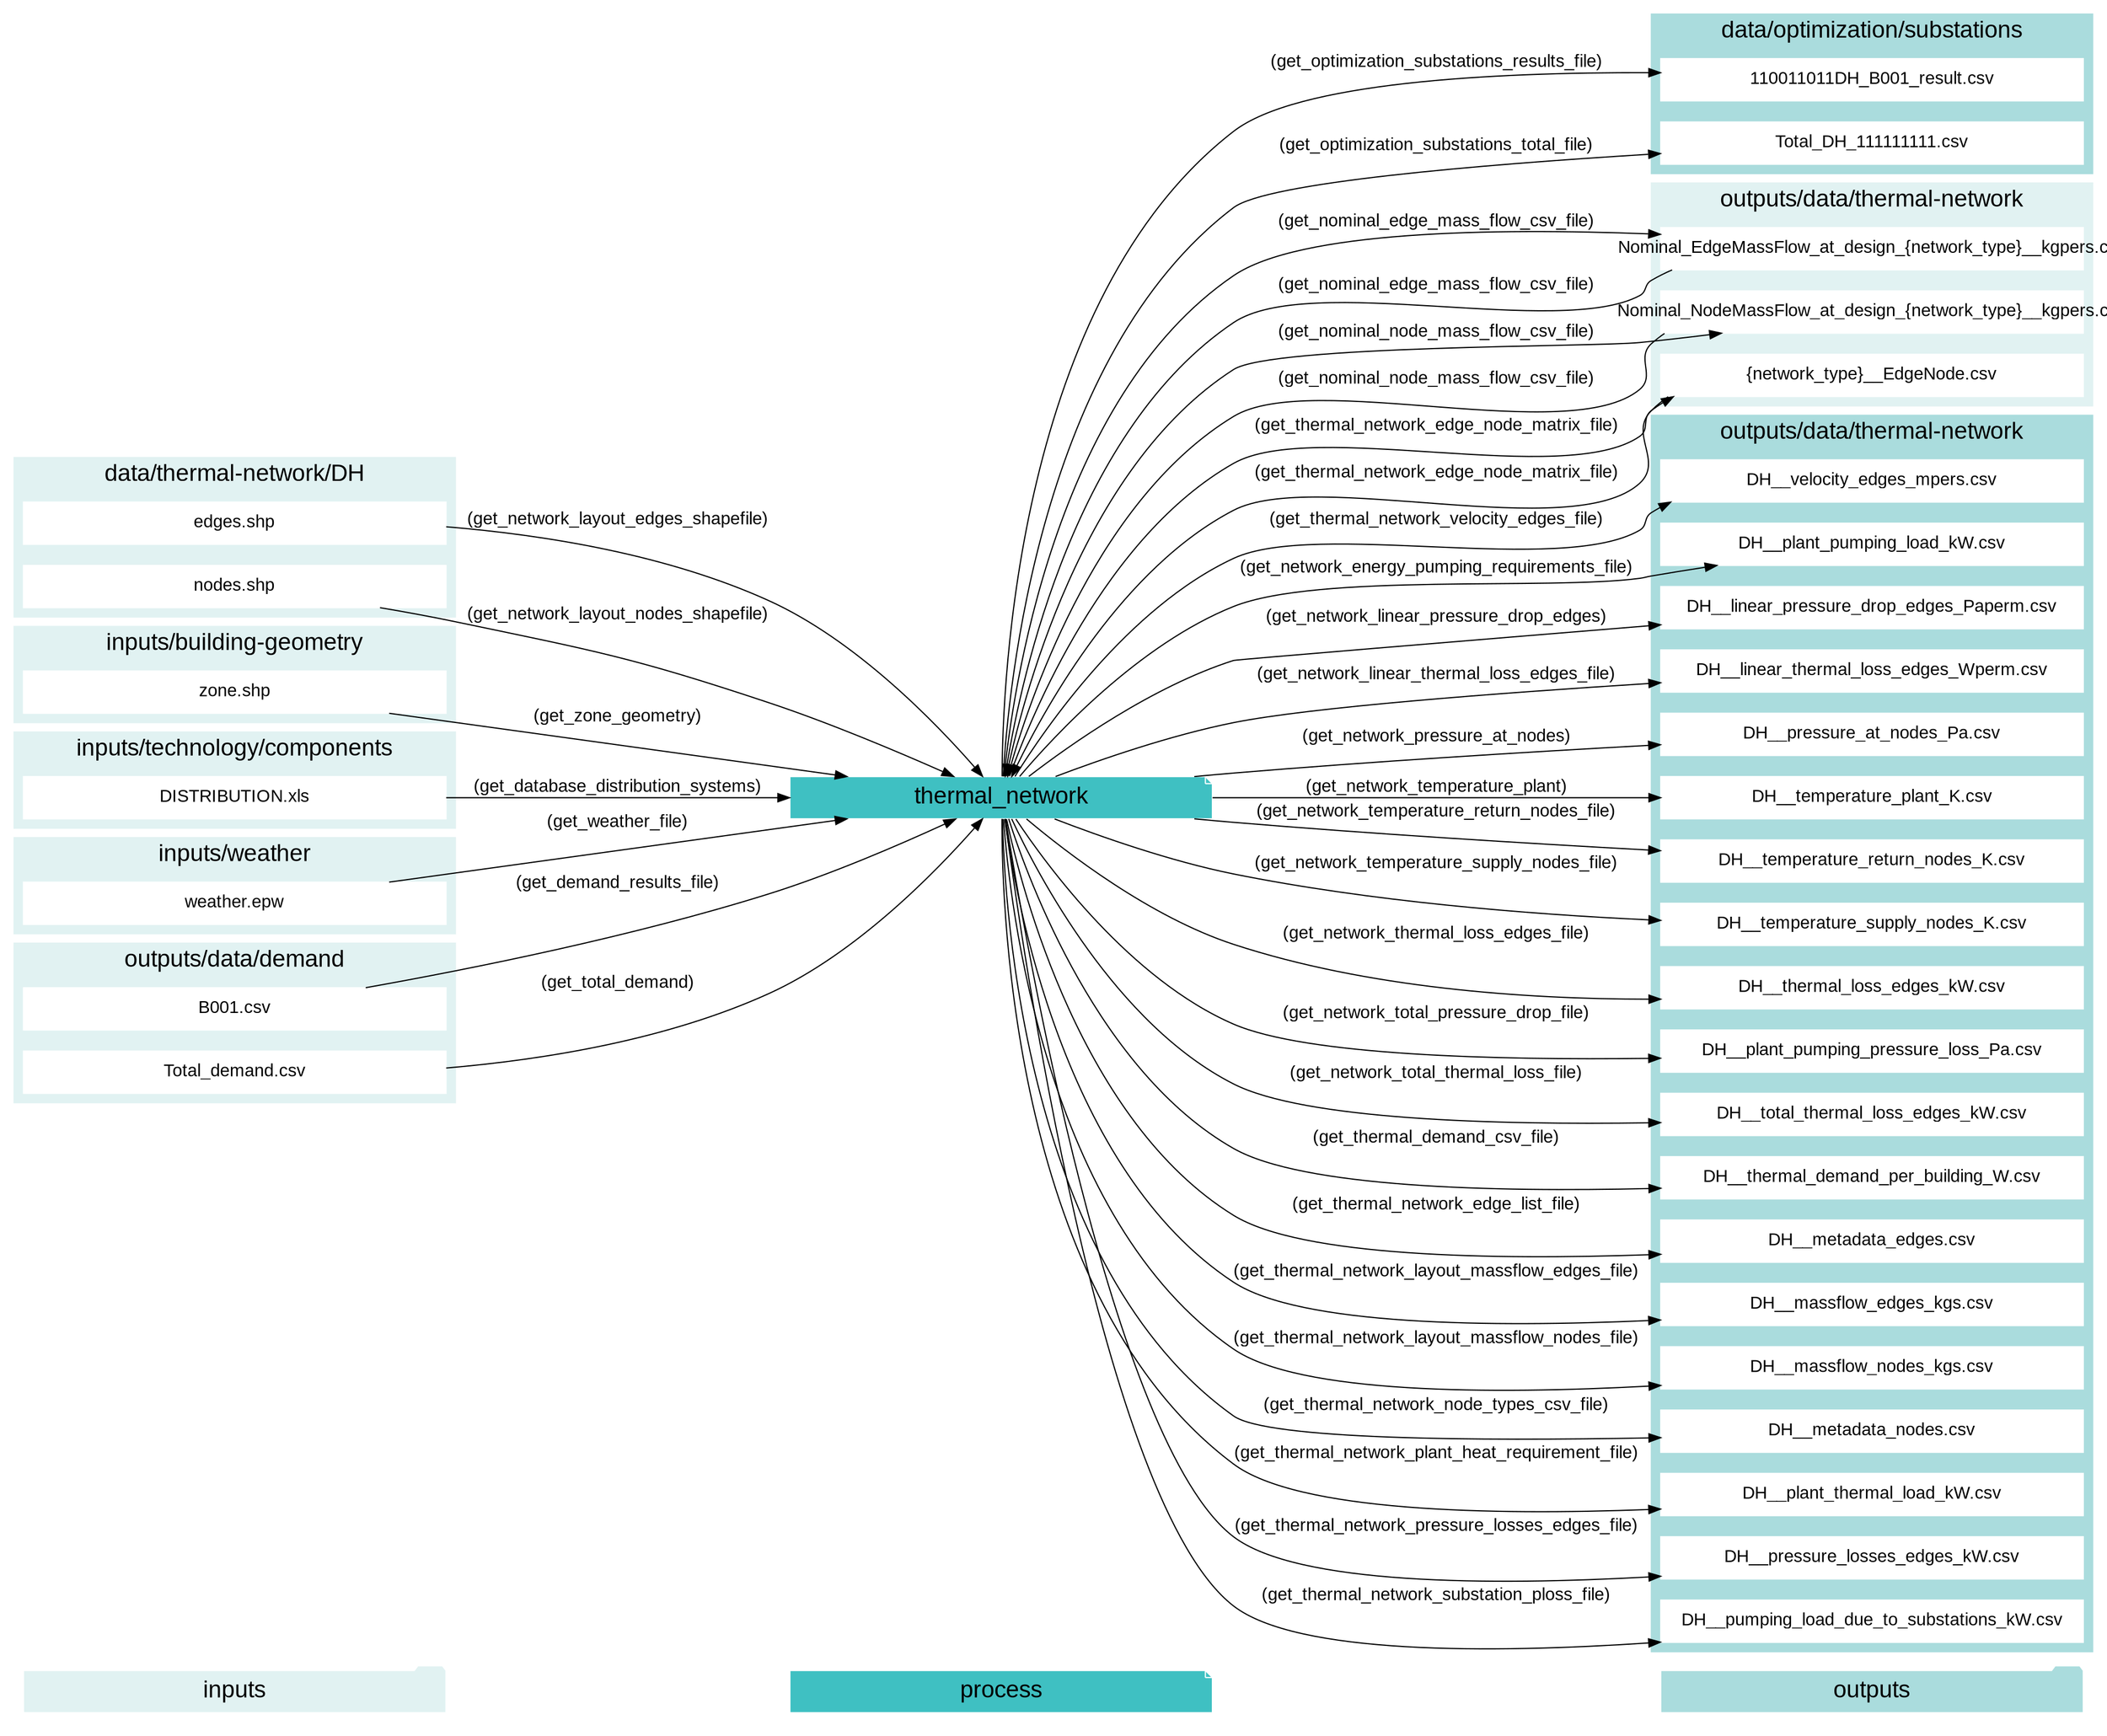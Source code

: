 digraph thermal_network {
    rankdir="LR";
    graph [overlap=false, fontname=arial];
    node [shape=box, style=filled, color=white, fontsize=15, fontname=arial, fixedsize=true, width=5];
    edge [fontname=arial, fontsize = 15]
    newrank=true
    subgraph cluster_legend {
    fontsize=25
    style=invis
    "process"[style=filled, fillcolor="#3FC0C2", shape=note, fontsize=20, fontname="arial"]
    "inputs" [style=filled, shape=folder, color=white, fillcolor="#E1F2F2", fontsize=20]
    "outputs"[style=filled, shape=folder, color=white, fillcolor="#aadcdd", fontsize=20]
    "inputs"->"process"[style=invis]
    "process"->"outputs"[style=invis]
    }
    "thermal_network"[style=filled, color=white, fillcolor="#3FC0C2", shape=note, fontsize=20, fontname=arial];
    subgraph cluster_0_out {
        style = filled;
        color = "#aadcdd";
        fontsize = 20;
        rank=same;
        label="data/optimization/substations";
        "110011011DH_B001_result.csv"
        "Total_DH_111111111.csv"
    }
    subgraph cluster_1_in {
        style = filled;
        color = "#E1F2F2";
        fontsize = 20;
        rank=same;
        label="data/thermal-network/DH";
        "edges.shp"
        "nodes.shp"
    }
    subgraph cluster_2_in {
        style = filled;
        color = "#E1F2F2";
        fontsize = 20;
        rank=same;
        label="inputs/building-geometry";
        "zone.shp"
    }
    subgraph cluster_3_in {
        style = filled;
        color = "#E1F2F2";
        fontsize = 20;
        rank=same;
        label="inputs/technology/components";
        "DISTRIBUTION.xls"
    }
    subgraph cluster_4_in {
        style = filled;
        color = "#E1F2F2";
        fontsize = 20;
        rank=same;
        label="inputs/weather";
        "weather.epw"
    }
    subgraph cluster_5_in {
        style = filled;
        color = "#E1F2F2";
        fontsize = 20;
        rank=same;
        label="outputs/data/demand";
        "B001.csv"
        "Total_demand.csv"
    }
    subgraph cluster_6_in {
        style = filled;
        color = "#E1F2F2";
        fontsize = 20;
        rank=same;
        label="outputs/data/thermal-network";
        "Nominal_EdgeMassFlow_at_design_{network_type}__kgpers.csv"
        "Nominal_NodeMassFlow_at_design_{network_type}__kgpers.csv"
        "{network_type}__EdgeNode.csv"
    }
    subgraph cluster_6_out {
        style = filled;
        color = "#aadcdd";
        fontsize = 20;
        rank=same;
        label="outputs/data/thermal-network";
        "DH__plant_pumping_load_kW.csv"
        "DH__linear_pressure_drop_edges_Paperm.csv"
        "DH__linear_thermal_loss_edges_Wperm.csv"
        "DH__pressure_at_nodes_Pa.csv"
        "DH__temperature_plant_K.csv"
        "DH__temperature_return_nodes_K.csv"
        "DH__temperature_supply_nodes_K.csv"
        "DH__thermal_loss_edges_kW.csv"
        "DH__plant_pumping_pressure_loss_Pa.csv"
        "DH__total_thermal_loss_edges_kW.csv"
        "Nominal_EdgeMassFlow_at_design_{network_type}__kgpers.csv"
        "Nominal_NodeMassFlow_at_design_{network_type}__kgpers.csv"
        "DH__thermal_demand_per_building_W.csv"
        "DH__metadata_edges.csv"
        "{network_type}__EdgeNode.csv"
        "DH__massflow_edges_kgs.csv"
        "DH__massflow_nodes_kgs.csv"
        "DH__metadata_nodes.csv"
        "DH__plant_thermal_load_kW.csv"
        "DH__pressure_losses_edges_kW.csv"
        "DH__pumping_load_due_to_substations_kW.csv"
        "DH__velocity_edges_mpers.csv"
    }
    "DISTRIBUTION.xls" -> "thermal_network"[label="(get_database_distribution_systems)"]
    "B001.csv" -> "thermal_network"[label="(get_demand_results_file)"]
    "edges.shp" -> "thermal_network"[label="(get_network_layout_edges_shapefile)"]
    "nodes.shp" -> "thermal_network"[label="(get_network_layout_nodes_shapefile)"]
    "Nominal_EdgeMassFlow_at_design_{network_type}__kgpers.csv" -> "thermal_network"[label="(get_nominal_edge_mass_flow_csv_file)"]
    "Nominal_NodeMassFlow_at_design_{network_type}__kgpers.csv" -> "thermal_network"[label="(get_nominal_node_mass_flow_csv_file)"]
    "{network_type}__EdgeNode.csv" -> "thermal_network"[label="(get_thermal_network_edge_node_matrix_file)"]
    "Total_demand.csv" -> "thermal_network"[label="(get_total_demand)"]
    "weather.epw" -> "thermal_network"[label="(get_weather_file)"]
    "zone.shp" -> "thermal_network"[label="(get_zone_geometry)"]
    "thermal_network" -> "DH__plant_pumping_load_kW.csv"[label="(get_network_energy_pumping_requirements_file)"]
    "thermal_network" -> "DH__linear_pressure_drop_edges_Paperm.csv"[label="(get_network_linear_pressure_drop_edges)"]
    "thermal_network" -> "DH__linear_thermal_loss_edges_Wperm.csv"[label="(get_network_linear_thermal_loss_edges_file)"]
    "thermal_network" -> "DH__pressure_at_nodes_Pa.csv"[label="(get_network_pressure_at_nodes)"]
    "thermal_network" -> "DH__temperature_plant_K.csv"[label="(get_network_temperature_plant)"]
    "thermal_network" -> "DH__temperature_return_nodes_K.csv"[label="(get_network_temperature_return_nodes_file)"]
    "thermal_network" -> "DH__temperature_supply_nodes_K.csv"[label="(get_network_temperature_supply_nodes_file)"]
    "thermal_network" -> "DH__thermal_loss_edges_kW.csv"[label="(get_network_thermal_loss_edges_file)"]
    "thermal_network" -> "DH__plant_pumping_pressure_loss_Pa.csv"[label="(get_network_total_pressure_drop_file)"]
    "thermal_network" -> "DH__total_thermal_loss_edges_kW.csv"[label="(get_network_total_thermal_loss_file)"]
    "thermal_network" -> "Nominal_EdgeMassFlow_at_design_{network_type}__kgpers.csv"[label="(get_nominal_edge_mass_flow_csv_file)"]
    "thermal_network" -> "Nominal_NodeMassFlow_at_design_{network_type}__kgpers.csv"[label="(get_nominal_node_mass_flow_csv_file)"]
    "thermal_network" -> "110011011DH_B001_result.csv"[label="(get_optimization_substations_results_file)"]
    "thermal_network" -> "Total_DH_111111111.csv"[label="(get_optimization_substations_total_file)"]
    "thermal_network" -> "DH__thermal_demand_per_building_W.csv"[label="(get_thermal_demand_csv_file)"]
    "thermal_network" -> "DH__metadata_edges.csv"[label="(get_thermal_network_edge_list_file)"]
    "thermal_network" -> "{network_type}__EdgeNode.csv"[label="(get_thermal_network_edge_node_matrix_file)"]
    "thermal_network" -> "DH__massflow_edges_kgs.csv"[label="(get_thermal_network_layout_massflow_edges_file)"]
    "thermal_network" -> "DH__massflow_nodes_kgs.csv"[label="(get_thermal_network_layout_massflow_nodes_file)"]
    "thermal_network" -> "DH__metadata_nodes.csv"[label="(get_thermal_network_node_types_csv_file)"]
    "thermal_network" -> "DH__plant_thermal_load_kW.csv"[label="(get_thermal_network_plant_heat_requirement_file)"]
    "thermal_network" -> "DH__pressure_losses_edges_kW.csv"[label="(get_thermal_network_pressure_losses_edges_file)"]
    "thermal_network" -> "DH__pumping_load_due_to_substations_kW.csv"[label="(get_thermal_network_substation_ploss_file)"]
    "thermal_network" -> "DH__velocity_edges_mpers.csv"[label="(get_thermal_network_velocity_edges_file)"]
    }